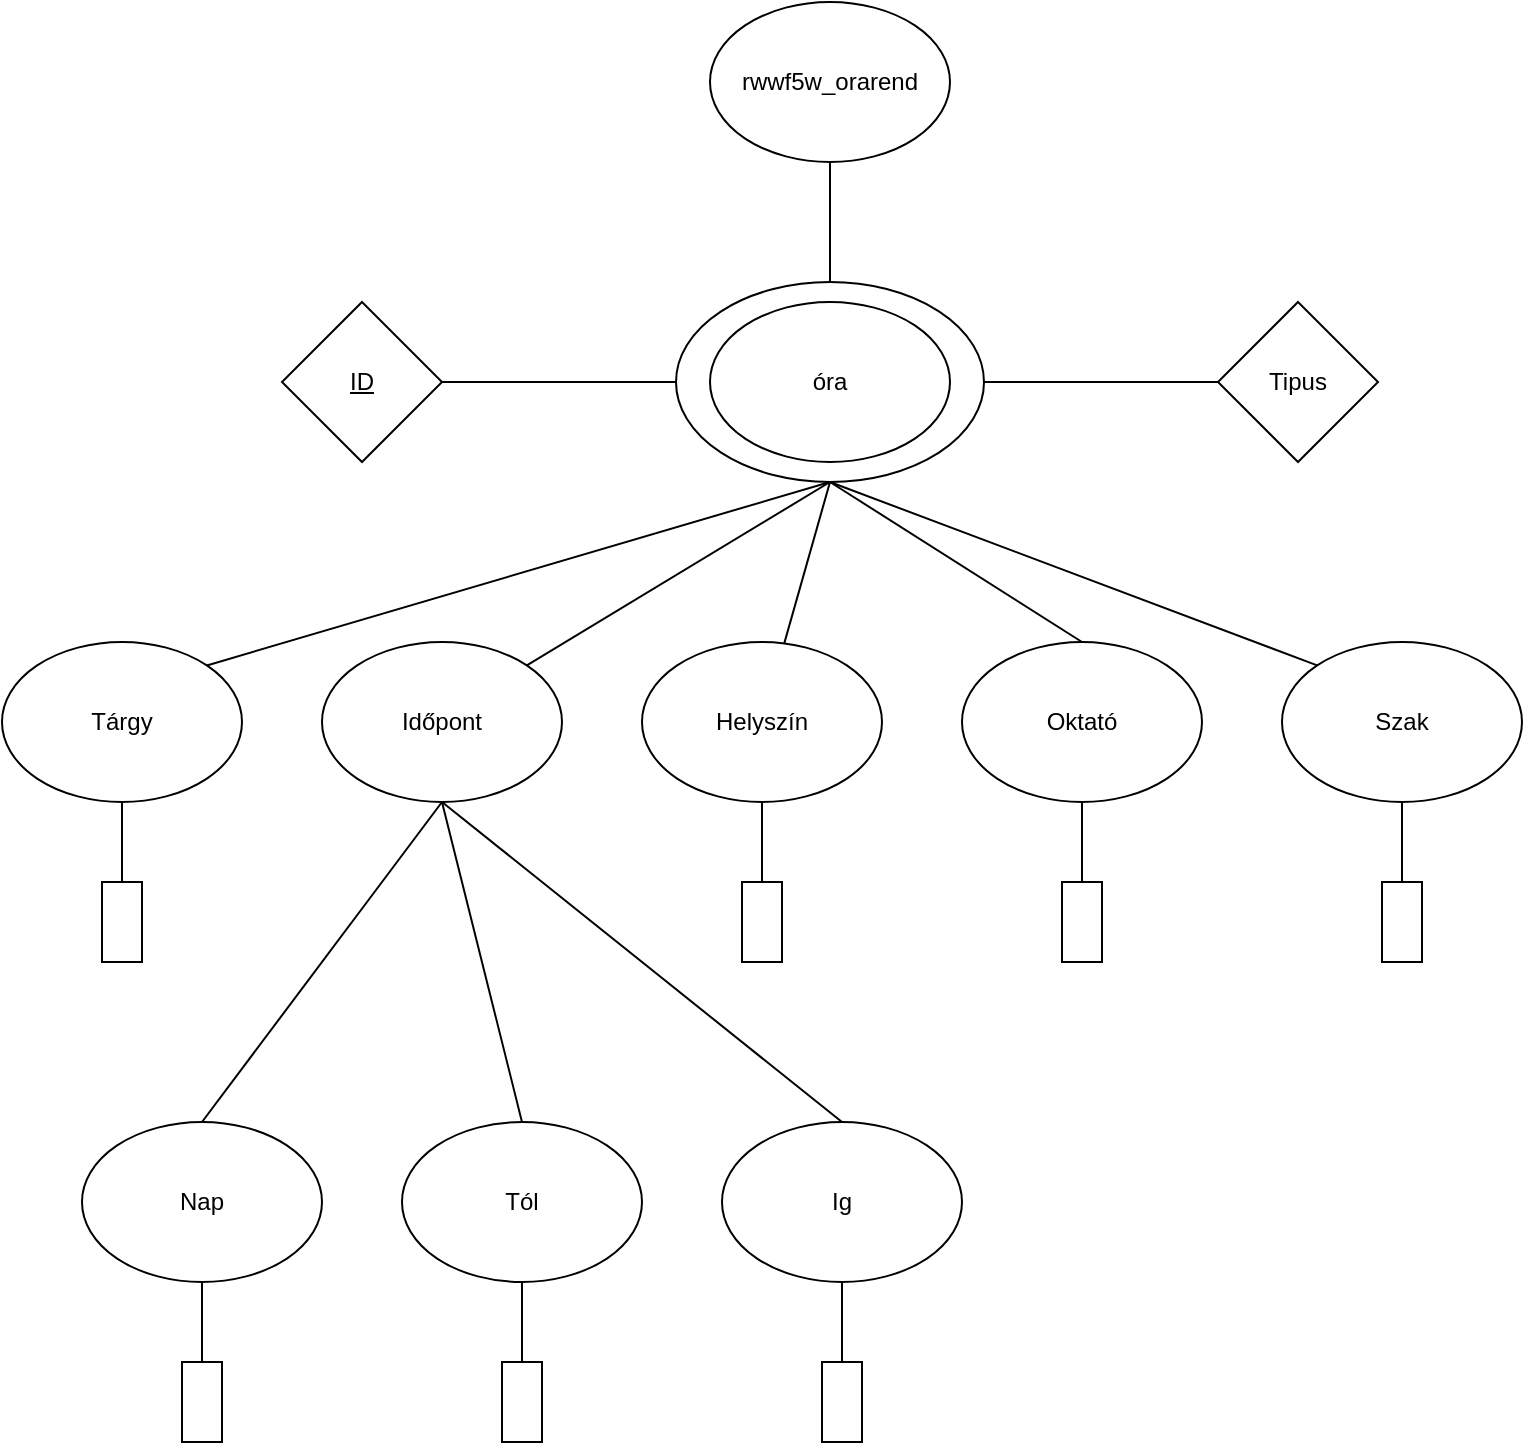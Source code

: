 <mxfile version="26.1.0">
  <diagram name="1 oldal" id="vW0d9iGY4lVtmurSA1oP">
    <mxGraphModel grid="1" page="1" gridSize="10" guides="1" tooltips="1" connect="1" arrows="1" fold="1" pageScale="1" pageWidth="827" pageHeight="1169" math="0" shadow="0">
      <root>
        <mxCell id="0" />
        <mxCell id="1" parent="0" />
        <mxCell id="SLiJRkCuJoeJIqZVfS3b-3" value="" style="edgeStyle=orthogonalEdgeStyle;rounded=0;orthogonalLoop=1;jettySize=auto;html=1;endArrow=none;startFill=0;" edge="1" parent="1" source="SLiJRkCuJoeJIqZVfS3b-1" target="SLiJRkCuJoeJIqZVfS3b-2">
          <mxGeometry relative="1" as="geometry" />
        </mxCell>
        <mxCell id="SLiJRkCuJoeJIqZVfS3b-1" value="rwwf5w_orarend" style="ellipse;whiteSpace=wrap;html=1;" vertex="1" parent="1">
          <mxGeometry x="354" y="40" width="120" height="80" as="geometry" />
        </mxCell>
        <mxCell id="SLiJRkCuJoeJIqZVfS3b-6" value="" style="edgeStyle=orthogonalEdgeStyle;rounded=0;orthogonalLoop=1;jettySize=auto;html=1;endArrow=none;startFill=0;" edge="1" parent="1" source="SLiJRkCuJoeJIqZVfS3b-2" target="SLiJRkCuJoeJIqZVfS3b-5">
          <mxGeometry relative="1" as="geometry" />
        </mxCell>
        <mxCell id="SLiJRkCuJoeJIqZVfS3b-8" value="" style="edgeStyle=orthogonalEdgeStyle;rounded=0;orthogonalLoop=1;jettySize=auto;html=1;endArrow=none;startFill=0;" edge="1" parent="1" source="SLiJRkCuJoeJIqZVfS3b-2" target="SLiJRkCuJoeJIqZVfS3b-7">
          <mxGeometry relative="1" as="geometry" />
        </mxCell>
        <mxCell id="SLiJRkCuJoeJIqZVfS3b-2" value="" style="ellipse;whiteSpace=wrap;html=1;" vertex="1" parent="1">
          <mxGeometry x="337" y="180" width="154" height="100" as="geometry" />
        </mxCell>
        <mxCell id="SLiJRkCuJoeJIqZVfS3b-4" value="óra" style="ellipse;whiteSpace=wrap;html=1;" vertex="1" parent="1">
          <mxGeometry x="354" y="190" width="120" height="80" as="geometry" />
        </mxCell>
        <mxCell id="SLiJRkCuJoeJIqZVfS3b-5" value="Tipus" style="rhombus;whiteSpace=wrap;html=1;" vertex="1" parent="1">
          <mxGeometry x="608" y="190" width="80" height="80" as="geometry" />
        </mxCell>
        <mxCell id="SLiJRkCuJoeJIqZVfS3b-7" value="&lt;u&gt;ID&lt;/u&gt;" style="rhombus;whiteSpace=wrap;html=1;" vertex="1" parent="1">
          <mxGeometry x="140" y="190" width="80" height="80" as="geometry" />
        </mxCell>
        <mxCell id="SLiJRkCuJoeJIqZVfS3b-11" value="" style="endArrow=none;html=1;rounded=0;exitX=0.5;exitY=1;exitDx=0;exitDy=0;entryX=1;entryY=0;entryDx=0;entryDy=0;startFill=0;" edge="1" parent="1" source="SLiJRkCuJoeJIqZVfS3b-2" target="SLiJRkCuJoeJIqZVfS3b-12">
          <mxGeometry width="50" height="50" relative="1" as="geometry">
            <mxPoint x="340" y="270" as="sourcePoint" />
            <mxPoint x="260" y="340" as="targetPoint" />
          </mxGeometry>
        </mxCell>
        <mxCell id="SLiJRkCuJoeJIqZVfS3b-12" value="Tárgy" style="ellipse;whiteSpace=wrap;html=1;" vertex="1" parent="1">
          <mxGeometry y="360" width="120" height="80" as="geometry" />
        </mxCell>
        <mxCell id="SLiJRkCuJoeJIqZVfS3b-13" value="Helyszín" style="ellipse;whiteSpace=wrap;html=1;" vertex="1" parent="1">
          <mxGeometry x="320" y="360" width="120" height="80" as="geometry" />
        </mxCell>
        <mxCell id="SLiJRkCuJoeJIqZVfS3b-14" value="Oktató" style="ellipse;whiteSpace=wrap;html=1;" vertex="1" parent="1">
          <mxGeometry x="480" y="360" width="120" height="80" as="geometry" />
        </mxCell>
        <mxCell id="SLiJRkCuJoeJIqZVfS3b-15" value="Szak" style="ellipse;whiteSpace=wrap;html=1;" vertex="1" parent="1">
          <mxGeometry x="640" y="360" width="120" height="80" as="geometry" />
        </mxCell>
        <mxCell id="SLiJRkCuJoeJIqZVfS3b-16" value="Időpont" style="ellipse;whiteSpace=wrap;html=1;" vertex="1" parent="1">
          <mxGeometry x="160" y="360" width="120" height="80" as="geometry" />
        </mxCell>
        <mxCell id="SLiJRkCuJoeJIqZVfS3b-17" value="Nap" style="ellipse;whiteSpace=wrap;html=1;" vertex="1" parent="1">
          <mxGeometry x="40" y="600" width="120" height="80" as="geometry" />
        </mxCell>
        <mxCell id="SLiJRkCuJoeJIqZVfS3b-18" value="Tól" style="ellipse;whiteSpace=wrap;html=1;" vertex="1" parent="1">
          <mxGeometry x="200" y="600" width="120" height="80" as="geometry" />
        </mxCell>
        <mxCell id="SLiJRkCuJoeJIqZVfS3b-19" value="Ig" style="ellipse;whiteSpace=wrap;html=1;" vertex="1" parent="1">
          <mxGeometry x="360" y="600" width="120" height="80" as="geometry" />
        </mxCell>
        <mxCell id="SLiJRkCuJoeJIqZVfS3b-20" value="" style="endArrow=none;html=1;rounded=0;exitX=0.5;exitY=1;exitDx=0;exitDy=0;entryX=1;entryY=0;entryDx=0;entryDy=0;startFill=0;" edge="1" parent="1" source="SLiJRkCuJoeJIqZVfS3b-2" target="SLiJRkCuJoeJIqZVfS3b-16">
          <mxGeometry width="50" height="50" relative="1" as="geometry">
            <mxPoint x="361" y="272" as="sourcePoint" />
            <mxPoint x="112" y="382" as="targetPoint" />
          </mxGeometry>
        </mxCell>
        <mxCell id="SLiJRkCuJoeJIqZVfS3b-21" value="" style="endArrow=none;html=1;rounded=0;exitX=0.5;exitY=1;exitDx=0;exitDy=0;startFill=0;" edge="1" parent="1" source="SLiJRkCuJoeJIqZVfS3b-2" target="SLiJRkCuJoeJIqZVfS3b-13">
          <mxGeometry width="50" height="50" relative="1" as="geometry">
            <mxPoint x="371" y="282" as="sourcePoint" />
            <mxPoint x="122" y="392" as="targetPoint" />
          </mxGeometry>
        </mxCell>
        <mxCell id="SLiJRkCuJoeJIqZVfS3b-22" value="" style="endArrow=none;html=1;rounded=0;exitX=0.5;exitY=1;exitDx=0;exitDy=0;entryX=0.5;entryY=0;entryDx=0;entryDy=0;startFill=0;" edge="1" parent="1" source="SLiJRkCuJoeJIqZVfS3b-2" target="SLiJRkCuJoeJIqZVfS3b-14">
          <mxGeometry width="50" height="50" relative="1" as="geometry">
            <mxPoint x="381" y="292" as="sourcePoint" />
            <mxPoint x="132" y="402" as="targetPoint" />
          </mxGeometry>
        </mxCell>
        <mxCell id="SLiJRkCuJoeJIqZVfS3b-23" value="" style="endArrow=none;html=1;rounded=0;exitX=0.5;exitY=1;exitDx=0;exitDy=0;entryX=0;entryY=0;entryDx=0;entryDy=0;startFill=0;" edge="1" parent="1" source="SLiJRkCuJoeJIqZVfS3b-2" target="SLiJRkCuJoeJIqZVfS3b-15">
          <mxGeometry width="50" height="50" relative="1" as="geometry">
            <mxPoint x="391" y="302" as="sourcePoint" />
            <mxPoint x="142" y="412" as="targetPoint" />
          </mxGeometry>
        </mxCell>
        <mxCell id="SLiJRkCuJoeJIqZVfS3b-24" value="" style="endArrow=none;html=1;rounded=0;exitX=0.5;exitY=1;exitDx=0;exitDy=0;entryX=0.5;entryY=0;entryDx=0;entryDy=0;startFill=0;" edge="1" parent="1" source="SLiJRkCuJoeJIqZVfS3b-16" target="SLiJRkCuJoeJIqZVfS3b-17">
          <mxGeometry width="50" height="50" relative="1" as="geometry">
            <mxPoint x="401" y="312" as="sourcePoint" />
            <mxPoint x="152" y="422" as="targetPoint" />
          </mxGeometry>
        </mxCell>
        <mxCell id="SLiJRkCuJoeJIqZVfS3b-25" value="" style="endArrow=none;html=1;rounded=0;exitX=0.5;exitY=1;exitDx=0;exitDy=0;entryX=0.5;entryY=0;entryDx=0;entryDy=0;startFill=0;" edge="1" parent="1" source="SLiJRkCuJoeJIqZVfS3b-16" target="SLiJRkCuJoeJIqZVfS3b-18">
          <mxGeometry width="50" height="50" relative="1" as="geometry">
            <mxPoint x="411" y="322" as="sourcePoint" />
            <mxPoint x="162" y="432" as="targetPoint" />
          </mxGeometry>
        </mxCell>
        <mxCell id="SLiJRkCuJoeJIqZVfS3b-26" value="" style="endArrow=none;html=1;rounded=0;entryX=0.5;entryY=0;entryDx=0;entryDy=0;startFill=0;" edge="1" parent="1" target="SLiJRkCuJoeJIqZVfS3b-19">
          <mxGeometry width="50" height="50" relative="1" as="geometry">
            <mxPoint x="220" y="440" as="sourcePoint" />
            <mxPoint x="172" y="442" as="targetPoint" />
          </mxGeometry>
        </mxCell>
        <mxCell id="SLiJRkCuJoeJIqZVfS3b-27" value="" style="rounded=0;whiteSpace=wrap;html=1;" vertex="1" parent="1">
          <mxGeometry x="50" y="480" width="20" height="40" as="geometry" />
        </mxCell>
        <mxCell id="SLiJRkCuJoeJIqZVfS3b-28" value="" style="rounded=0;whiteSpace=wrap;html=1;" vertex="1" parent="1">
          <mxGeometry x="370" y="480" width="20" height="40" as="geometry" />
        </mxCell>
        <mxCell id="SLiJRkCuJoeJIqZVfS3b-29" value="" style="rounded=0;whiteSpace=wrap;html=1;" vertex="1" parent="1">
          <mxGeometry x="530" y="480" width="20" height="40" as="geometry" />
        </mxCell>
        <mxCell id="SLiJRkCuJoeJIqZVfS3b-30" value="" style="rounded=0;whiteSpace=wrap;html=1;" vertex="1" parent="1">
          <mxGeometry x="690" y="480" width="20" height="40" as="geometry" />
        </mxCell>
        <mxCell id="SLiJRkCuJoeJIqZVfS3b-31" value="" style="rounded=0;whiteSpace=wrap;html=1;" vertex="1" parent="1">
          <mxGeometry x="90" y="720" width="20" height="40" as="geometry" />
        </mxCell>
        <mxCell id="SLiJRkCuJoeJIqZVfS3b-32" value="" style="rounded=0;whiteSpace=wrap;html=1;" vertex="1" parent="1">
          <mxGeometry x="250" y="720" width="20" height="40" as="geometry" />
        </mxCell>
        <mxCell id="SLiJRkCuJoeJIqZVfS3b-33" value="" style="rounded=0;whiteSpace=wrap;html=1;" vertex="1" parent="1">
          <mxGeometry x="410" y="720" width="20" height="40" as="geometry" />
        </mxCell>
        <mxCell id="SLiJRkCuJoeJIqZVfS3b-34" value="" style="endArrow=none;html=1;rounded=0;entryX=0.5;entryY=0;entryDx=0;entryDy=0;exitX=0.5;exitY=1;exitDx=0;exitDy=0;startFill=0;" edge="1" parent="1" source="SLiJRkCuJoeJIqZVfS3b-12" target="SLiJRkCuJoeJIqZVfS3b-27">
          <mxGeometry width="50" height="50" relative="1" as="geometry">
            <mxPoint x="230" y="450" as="sourcePoint" />
            <mxPoint x="430" y="610" as="targetPoint" />
          </mxGeometry>
        </mxCell>
        <mxCell id="SLiJRkCuJoeJIqZVfS3b-35" value="" style="endArrow=none;html=1;rounded=0;entryX=0.5;entryY=0;entryDx=0;entryDy=0;exitX=0.5;exitY=1;exitDx=0;exitDy=0;startFill=0;" edge="1" parent="1" source="SLiJRkCuJoeJIqZVfS3b-13" target="SLiJRkCuJoeJIqZVfS3b-28">
          <mxGeometry width="50" height="50" relative="1" as="geometry">
            <mxPoint x="240" y="460" as="sourcePoint" />
            <mxPoint x="440" y="620" as="targetPoint" />
          </mxGeometry>
        </mxCell>
        <mxCell id="SLiJRkCuJoeJIqZVfS3b-36" value="" style="endArrow=none;html=1;rounded=0;exitX=0.5;exitY=1;exitDx=0;exitDy=0;startFill=0;" edge="1" parent="1" source="SLiJRkCuJoeJIqZVfS3b-14" target="SLiJRkCuJoeJIqZVfS3b-29">
          <mxGeometry width="50" height="50" relative="1" as="geometry">
            <mxPoint x="250" y="470" as="sourcePoint" />
            <mxPoint x="450" y="630" as="targetPoint" />
          </mxGeometry>
        </mxCell>
        <mxCell id="SLiJRkCuJoeJIqZVfS3b-37" value="" style="endArrow=none;html=1;rounded=0;exitX=0.5;exitY=1;exitDx=0;exitDy=0;startFill=0;" edge="1" parent="1" source="SLiJRkCuJoeJIqZVfS3b-15">
          <mxGeometry width="50" height="50" relative="1" as="geometry">
            <mxPoint x="260" y="480" as="sourcePoint" />
            <mxPoint x="700" y="480" as="targetPoint" />
          </mxGeometry>
        </mxCell>
        <mxCell id="SLiJRkCuJoeJIqZVfS3b-38" value="" style="endArrow=none;html=1;rounded=0;entryX=0.5;entryY=0;entryDx=0;entryDy=0;exitX=0.5;exitY=1;exitDx=0;exitDy=0;startFill=0;" edge="1" parent="1" source="SLiJRkCuJoeJIqZVfS3b-18" target="SLiJRkCuJoeJIqZVfS3b-32">
          <mxGeometry width="50" height="50" relative="1" as="geometry">
            <mxPoint x="270" y="490" as="sourcePoint" />
            <mxPoint x="470" y="650" as="targetPoint" />
          </mxGeometry>
        </mxCell>
        <mxCell id="SLiJRkCuJoeJIqZVfS3b-39" value="" style="endArrow=none;html=1;rounded=0;entryX=0.5;entryY=0;entryDx=0;entryDy=0;exitX=0.5;exitY=1;exitDx=0;exitDy=0;startFill=0;" edge="1" parent="1" source="SLiJRkCuJoeJIqZVfS3b-19" target="SLiJRkCuJoeJIqZVfS3b-33">
          <mxGeometry width="50" height="50" relative="1" as="geometry">
            <mxPoint x="280" y="500" as="sourcePoint" />
            <mxPoint x="480" y="660" as="targetPoint" />
          </mxGeometry>
        </mxCell>
        <mxCell id="SLiJRkCuJoeJIqZVfS3b-40" value="" style="endArrow=none;html=1;rounded=0;entryX=0.5;entryY=0;entryDx=0;entryDy=0;exitX=0.5;exitY=1;exitDx=0;exitDy=0;startFill=0;" edge="1" parent="1" source="SLiJRkCuJoeJIqZVfS3b-17" target="SLiJRkCuJoeJIqZVfS3b-31">
          <mxGeometry width="50" height="50" relative="1" as="geometry">
            <mxPoint x="290" y="510" as="sourcePoint" />
            <mxPoint x="490" y="670" as="targetPoint" />
          </mxGeometry>
        </mxCell>
      </root>
    </mxGraphModel>
  </diagram>
</mxfile>
